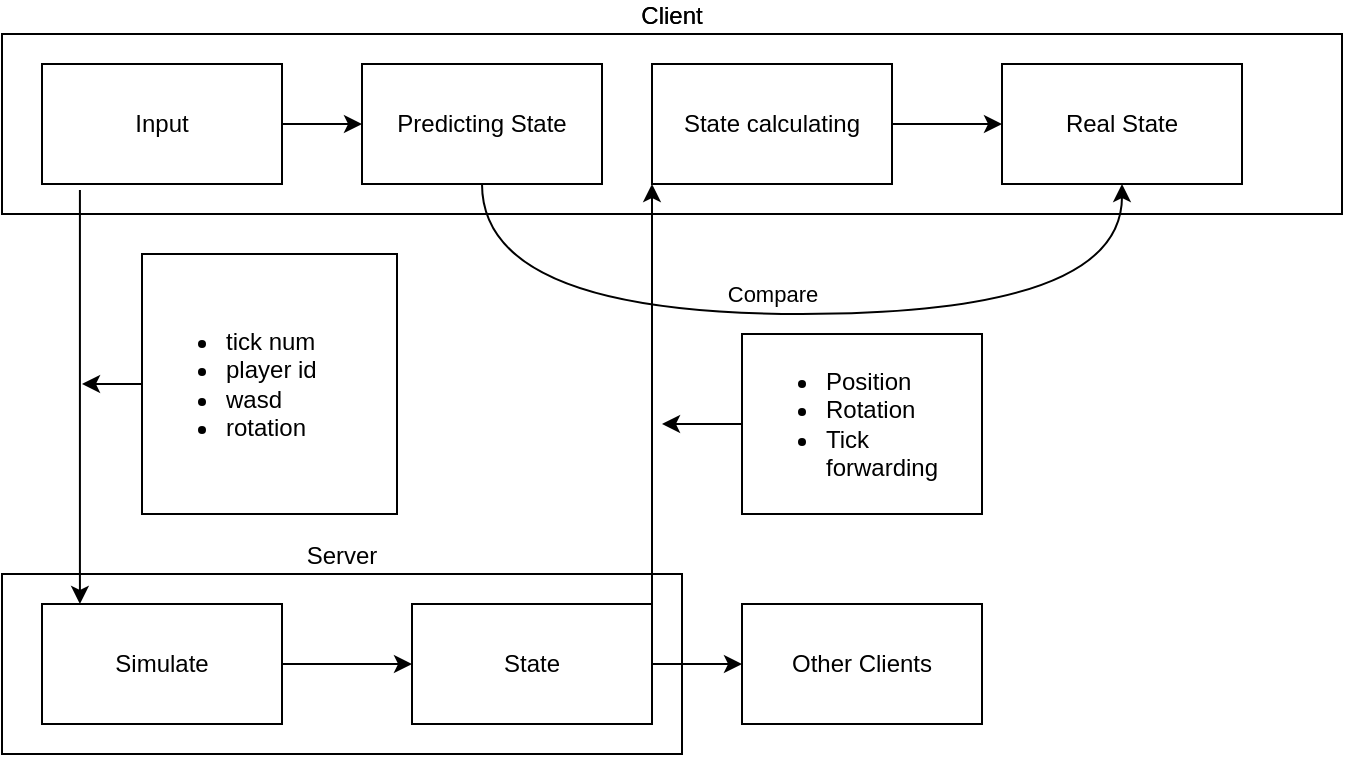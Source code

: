 <mxfile>
    <diagram id="uMrMBqUYJQFdqTbEil0c" name="Page-1">
        <mxGraphModel dx="1074" dy="372" grid="1" gridSize="10" guides="1" tooltips="1" connect="1" arrows="1" fold="1" page="1" pageScale="1" pageWidth="300" pageHeight="200" math="0" shadow="0">
            <root>
                <mxCell id="0"/>
                <mxCell id="1" parent="0"/>
                <mxCell id="5" value="Server&lt;br&gt;" style="whiteSpace=wrap;html=1;labelPosition=center;verticalLabelPosition=top;align=center;verticalAlign=bottom;" parent="1" vertex="1">
                    <mxGeometry x="120" y="360" width="340" height="90" as="geometry"/>
                </mxCell>
                <mxCell id="25" value="" style="edgeStyle=none;html=1;entryX=0;entryY=0.5;entryDx=0;entryDy=0;" parent="1" source="13" target="33" edge="1">
                    <mxGeometry relative="1" as="geometry">
                        <mxPoint x="300" y="405" as="targetPoint"/>
                    </mxGeometry>
                </mxCell>
                <mxCell id="13" value="Simulate" style="whiteSpace=wrap;html=1;" parent="1" vertex="1">
                    <mxGeometry x="140" y="375" width="120" height="60" as="geometry"/>
                </mxCell>
                <mxCell id="14" value="" style="group" parent="1" vertex="1" connectable="0">
                    <mxGeometry x="120" y="90" width="670" height="90" as="geometry"/>
                </mxCell>
                <mxCell id="2" value="Client" style="whiteSpace=wrap;html=1;labelPosition=center;verticalLabelPosition=top;align=center;verticalAlign=bottom;" parent="14" vertex="1">
                    <mxGeometry width="670" height="90" as="geometry"/>
                </mxCell>
                <mxCell id="17" style="edgeStyle=none;html=1;entryX=0;entryY=0.5;entryDx=0;entryDy=0;" parent="14" source="4" target="12" edge="1">
                    <mxGeometry relative="1" as="geometry">
                        <mxPoint x="160" y="45" as="targetPoint"/>
                    </mxGeometry>
                </mxCell>
                <mxCell id="4" value="Input" style="whiteSpace=wrap;html=1;" parent="14" vertex="1">
                    <mxGeometry x="20" y="15" width="120" height="60" as="geometry"/>
                </mxCell>
                <mxCell id="12" value="Predict Input" style="whiteSpace=wrap;html=1;" parent="14" vertex="1">
                    <mxGeometry x="180" y="15" width="120" height="60" as="geometry"/>
                </mxCell>
                <mxCell id="26" value="" style="group" parent="14" vertex="1" connectable="0">
                    <mxGeometry width="670" height="90" as="geometry"/>
                </mxCell>
                <mxCell id="27" value="Client" style="whiteSpace=wrap;html=1;labelPosition=center;verticalLabelPosition=top;align=center;verticalAlign=bottom;" parent="26" vertex="1">
                    <mxGeometry width="670" height="90" as="geometry"/>
                </mxCell>
                <mxCell id="28" style="edgeStyle=none;html=1;entryX=0;entryY=0.5;entryDx=0;entryDy=0;" parent="26" source="29" target="30" edge="1">
                    <mxGeometry relative="1" as="geometry">
                        <mxPoint x="160" y="45" as="targetPoint"/>
                    </mxGeometry>
                </mxCell>
                <mxCell id="29" value="Input" style="whiteSpace=wrap;html=1;" parent="26" vertex="1">
                    <mxGeometry x="20" y="15" width="120" height="60" as="geometry"/>
                </mxCell>
                <mxCell id="43" style="edgeStyle=orthogonalEdgeStyle;html=1;entryX=0.5;entryY=1;entryDx=0;entryDy=0;curved=1;exitX=0.5;exitY=1;exitDx=0;exitDy=0;" parent="26" source="30" target="41" edge="1">
                    <mxGeometry relative="1" as="geometry">
                        <Array as="points">
                            <mxPoint x="240" y="140"/>
                            <mxPoint x="560" y="140"/>
                        </Array>
                    </mxGeometry>
                </mxCell>
                <mxCell id="44" value="Compare" style="edgeLabel;html=1;align=center;verticalAlign=middle;resizable=0;points=[];rotation=0;" parent="43" vertex="1" connectable="0">
                    <mxGeometry x="0.371" y="11" relative="1" as="geometry">
                        <mxPoint x="-99" y="1" as="offset"/>
                    </mxGeometry>
                </mxCell>
                <mxCell id="30" value="Predicting State" style="whiteSpace=wrap;html=1;" parent="26" vertex="1">
                    <mxGeometry x="180" y="15" width="120" height="60" as="geometry"/>
                </mxCell>
                <mxCell id="31" value="State calculating" style="whiteSpace=wrap;html=1;" parent="26" vertex="1">
                    <mxGeometry x="325" y="15" width="120" height="60" as="geometry"/>
                </mxCell>
                <mxCell id="41" value="Real State" style="whiteSpace=wrap;html=1;" parent="26" vertex="1">
                    <mxGeometry x="500" y="15" width="120" height="60" as="geometry"/>
                </mxCell>
                <mxCell id="42" value="" style="html=1;exitX=1;exitY=0.5;exitDx=0;exitDy=0;" parent="26" source="31" target="41" edge="1">
                    <mxGeometry relative="1" as="geometry"/>
                </mxCell>
                <mxCell id="20" style="edgeStyle=none;html=1;entryX=0.158;entryY=0;entryDx=0;entryDy=0;exitX=0.158;exitY=1.05;exitDx=0;exitDy=0;exitPerimeter=0;entryPerimeter=0;" parent="1" source="29" target="13" edge="1">
                    <mxGeometry relative="1" as="geometry"/>
                </mxCell>
                <mxCell id="47" style="edgeStyle=none;html=1;" parent="1" source="22" edge="1">
                    <mxGeometry relative="1" as="geometry">
                        <mxPoint x="160" y="265" as="targetPoint"/>
                    </mxGeometry>
                </mxCell>
                <mxCell id="22" value="&lt;ul&gt;&lt;li&gt;tick num&lt;/li&gt;&lt;li&gt;player id&lt;/li&gt;&lt;li&gt;wasd&lt;/li&gt;&lt;li&gt;rotation&lt;/li&gt;&lt;/ul&gt;" style="whiteSpace=wrap;html=1;align=left;" parent="1" vertex="1">
                    <mxGeometry x="190" y="200" width="127.5" height="130" as="geometry"/>
                </mxCell>
                <mxCell id="39" style="edgeStyle=none;html=1;exitX=1;exitY=0;exitDx=0;exitDy=0;entryX=0;entryY=1;entryDx=0;entryDy=0;" parent="1" source="33" target="31" edge="1">
                    <mxGeometry relative="1" as="geometry"/>
                </mxCell>
                <mxCell id="46" style="edgeStyle=orthogonalEdgeStyle;curved=1;html=1;" parent="1" source="33" target="45" edge="1">
                    <mxGeometry relative="1" as="geometry"/>
                </mxCell>
                <mxCell id="33" value="State" style="whiteSpace=wrap;html=1;" parent="1" vertex="1">
                    <mxGeometry x="325" y="375" width="120" height="60" as="geometry"/>
                </mxCell>
                <mxCell id="48" style="edgeStyle=none;html=1;" parent="1" source="36" edge="1">
                    <mxGeometry relative="1" as="geometry">
                        <mxPoint x="450" y="285" as="targetPoint"/>
                    </mxGeometry>
                </mxCell>
                <mxCell id="36" value="&lt;ul&gt;&lt;li&gt;Position&lt;/li&gt;&lt;li&gt;Rotation&lt;/li&gt;&lt;li&gt;Tick forwarding&lt;/li&gt;&lt;/ul&gt;" style="whiteSpace=wrap;html=1;align=left;" parent="1" vertex="1">
                    <mxGeometry x="490" y="240" width="120" height="90" as="geometry"/>
                </mxCell>
                <mxCell id="45" value="Other Clients" style="whiteSpace=wrap;html=1;" parent="1" vertex="1">
                    <mxGeometry x="490" y="375" width="120" height="60" as="geometry"/>
                </mxCell>
            </root>
        </mxGraphModel>
    </diagram>
</mxfile>